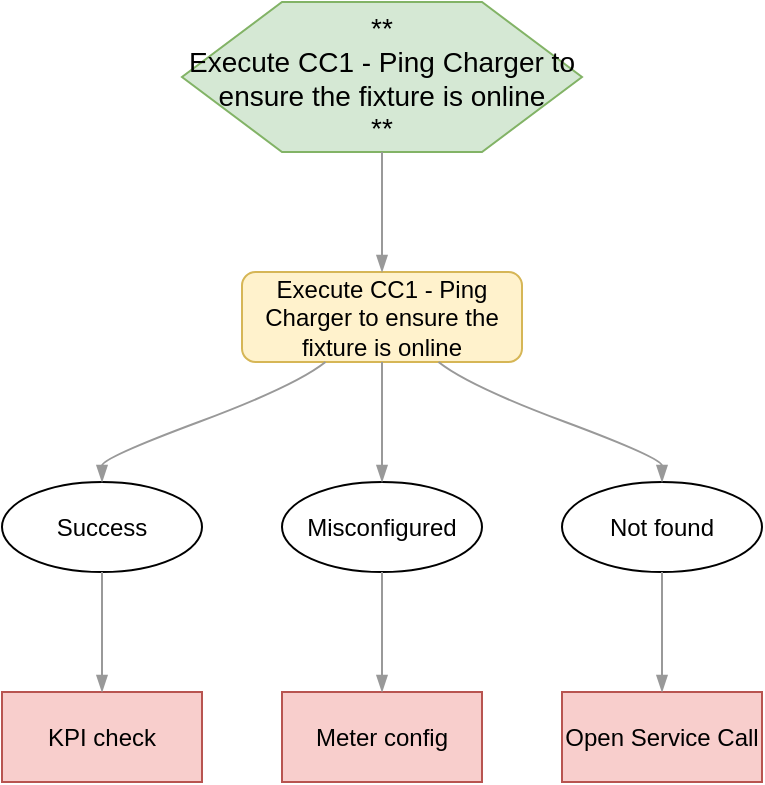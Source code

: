 <mxfile version="27.1.6" pages="3">
  <diagram id="7AZIaKFDA84dNrpr3-fF" name="Page-1">
    <mxGraphModel dx="1141" dy="601" grid="1" gridSize="10" guides="1" tooltips="1" connect="1" arrows="1" fold="1" page="1" pageScale="1" pageWidth="800" pageHeight="600" math="0" shadow="0">
      <root>
        <mxCell id="0" />
        <mxCell id="1" parent="0" />
        <UserObject label="%step%" step="**&lt;BR&gt;Execute CC1 - Ping Charger to ensure the fixture is online&lt;BR&gt;**" shapeType="titleText" width="200" link="" placeholders="1" id="-nKmYlQ1pOsZ49al3FZ2-303">
          <mxCell style="whiteSpace=wrap;shape=hexagon;fillColor=#d5e8d4;strokeColor=#82b366;perimeter=hexagonPerimeter;fontSize=14;html=1;" vertex="1" parent="1">
            <mxGeometry x="110" y="110" width="200" height="75" as="geometry" />
          </mxCell>
        </UserObject>
        <UserObject label="%step%" step="Execute CC1 - Ping Charger to ensure the fixture is online" shapeType="instruction" width="140" link="" placeholders="1" id="-nKmYlQ1pOsZ49al3FZ2-304">
          <mxCell style="whiteSpace=wrap;rounded=1;fillColor=#fff2cc;strokeColor=#d6b656;html=1;" vertex="1" parent="1">
            <mxGeometry x="140" y="245" width="140" height="45" as="geometry" />
          </mxCell>
        </UserObject>
        <UserObject label="%step%" step="Success" shapeType="option" width="100" link="" placeholders="1" id="-nKmYlQ1pOsZ49al3FZ2-305">
          <mxCell style="whiteSpace=wrap;shape=ellipse;fillColor=#ffffff;strokeColor=#000000;perimeter=ellipsePerimeter;html=1;" vertex="1" parent="1">
            <mxGeometry x="20" y="350" width="100" height="45" as="geometry" />
          </mxCell>
        </UserObject>
        <UserObject label="%step%" step="Misconfigured" shapeType="option" width="100" link="data:page/id,SWconfig" placeholders="1" id="-nKmYlQ1pOsZ49al3FZ2-306">
          <mxCell style="whiteSpace=wrap;shape=ellipse;fillColor=#ffffff;strokeColor=#000000;perimeter=ellipsePerimeter;html=1;" vertex="1" parent="1">
            <mxGeometry x="160" y="350" width="100" height="45" as="geometry" />
          </mxCell>
        </UserObject>
        <UserObject label="%step%" step="Not found" shapeType="option" width="100" link="data:page/id,Onsitecheck" placeholders="1" id="-nKmYlQ1pOsZ49al3FZ2-307">
          <mxCell style="whiteSpace=wrap;shape=ellipse;fillColor=#ffffff;strokeColor=#000000;perimeter=ellipsePerimeter;html=1;" vertex="1" parent="1">
            <mxGeometry x="300" y="350" width="100" height="45" as="geometry" />
          </mxCell>
        </UserObject>
        <UserObject label="%step%" step="KPI check" shapeType="action" width="100" link="" placeholders="1" id="-nKmYlQ1pOsZ49al3FZ2-308">
          <mxCell style="whiteSpace=wrap;rounded=0;fillColor=#f8cecc;strokeColor=#b85450;html=1;" vertex="1" parent="1">
            <mxGeometry x="20" y="455" width="100" height="45" as="geometry" />
          </mxCell>
        </UserObject>
        <UserObject label="%step%" step="Meter config" shapeType="action" width="100" link="" placeholders="1" id="-nKmYlQ1pOsZ49al3FZ2-309">
          <mxCell style="whiteSpace=wrap;rounded=0;fillColor=#f8cecc;strokeColor=#b85450;html=1;" vertex="1" parent="1">
            <mxGeometry x="160" y="455" width="100" height="45" as="geometry" />
          </mxCell>
        </UserObject>
        <UserObject label="%step%" step="Open Service Call" shapeType="action" width="100" link="" placeholders="1" id="-nKmYlQ1pOsZ49al3FZ2-310">
          <mxCell style="whiteSpace=wrap;rounded=0;fillColor=#f8cecc;strokeColor=#b85450;html=1;" vertex="1" parent="1">
            <mxGeometry x="300" y="455" width="100" height="45" as="geometry" />
          </mxCell>
        </UserObject>
        <mxCell id="-nKmYlQ1pOsZ49al3FZ2-311" value="" style="curved=1;endArrow=blockThin;startArrow=none;strokeColor=#999999;endFill=1;" edge="1" parent="1" source="-nKmYlQ1pOsZ49al3FZ2-303" target="-nKmYlQ1pOsZ49al3FZ2-304">
          <mxGeometry relative="1" as="geometry">
            <Array as="points">
              <mxPoint x="210" y="197" />
              <mxPoint x="210" y="233" />
            </Array>
          </mxGeometry>
        </mxCell>
        <mxCell id="-nKmYlQ1pOsZ49al3FZ2-312" value="" style="curved=1;endArrow=blockThin;startArrow=none;strokeColor=#999999;endFill=1;" edge="1" parent="1" source="-nKmYlQ1pOsZ49al3FZ2-304" target="-nKmYlQ1pOsZ49al3FZ2-305">
          <mxGeometry relative="1" as="geometry">
            <Array as="points">
              <mxPoint x="166.667" y="302" />
              <mxPoint x="70" y="338" />
            </Array>
          </mxGeometry>
        </mxCell>
        <mxCell id="-nKmYlQ1pOsZ49al3FZ2-313" value="" style="curved=1;endArrow=blockThin;startArrow=none;strokeColor=#999999;endFill=1;" edge="1" parent="1" source="-nKmYlQ1pOsZ49al3FZ2-304" target="-nKmYlQ1pOsZ49al3FZ2-306">
          <mxGeometry relative="1" as="geometry">
            <Array as="points">
              <mxPoint x="210" y="304" />
              <mxPoint x="210" y="338" />
            </Array>
          </mxGeometry>
        </mxCell>
        <mxCell id="-nKmYlQ1pOsZ49al3FZ2-314" value="" style="curved=1;endArrow=blockThin;startArrow=none;strokeColor=#999999;endFill=1;" edge="1" parent="1" source="-nKmYlQ1pOsZ49al3FZ2-304" target="-nKmYlQ1pOsZ49al3FZ2-307">
          <mxGeometry relative="1" as="geometry">
            <Array as="points">
              <mxPoint x="253.333" y="302" />
              <mxPoint x="350" y="338" />
            </Array>
          </mxGeometry>
        </mxCell>
        <mxCell id="-nKmYlQ1pOsZ49al3FZ2-315" value="" style="curved=1;endArrow=blockThin;startArrow=none;strokeColor=#999999;endFill=1;" edge="1" parent="1" source="-nKmYlQ1pOsZ49al3FZ2-305" target="-nKmYlQ1pOsZ49al3FZ2-308">
          <mxGeometry relative="1" as="geometry">
            <Array as="points">
              <mxPoint x="70" y="407" />
              <mxPoint x="70" y="443" />
            </Array>
          </mxGeometry>
        </mxCell>
        <mxCell id="-nKmYlQ1pOsZ49al3FZ2-316" value="" style="curved=1;endArrow=blockThin;startArrow=none;strokeColor=#999999;endFill=1;" edge="1" parent="1" source="-nKmYlQ1pOsZ49al3FZ2-306" target="-nKmYlQ1pOsZ49al3FZ2-309">
          <mxGeometry relative="1" as="geometry">
            <Array as="points">
              <mxPoint x="210" y="407" />
              <mxPoint x="210" y="443" />
            </Array>
          </mxGeometry>
        </mxCell>
        <mxCell id="-nKmYlQ1pOsZ49al3FZ2-317" value="" style="curved=1;endArrow=blockThin;startArrow=none;strokeColor=#999999;endFill=1;" edge="1" parent="1" source="-nKmYlQ1pOsZ49al3FZ2-307" target="-nKmYlQ1pOsZ49al3FZ2-310">
          <mxGeometry relative="1" as="geometry">
            <Array as="points">
              <mxPoint x="350" y="407" />
              <mxPoint x="350" y="443" />
            </Array>
          </mxGeometry>
        </mxCell>
      </root>
    </mxGraphModel>
  </diagram>
  <diagram id="SWconfig" name="SWconfig">
    <mxGraphModel dx="1426" dy="751" grid="1" gridSize="10" guides="1" tooltips="1" connect="1" arrows="1" fold="1" page="1" pageScale="1" pageWidth="800" pageHeight="600" math="0" shadow="0">
      <root>
        <object label="" id="0">
          <mxCell />
        </object>
        <mxCell id="1" parent="0" />
      </root>
    </mxGraphModel>
  </diagram>
  <diagram id="Onsitecheck" name="Onsitecheck">
    <mxGraphModel dx="1426" dy="743" grid="1" gridSize="10" guides="1" tooltips="1" connect="1" arrows="1" fold="1" page="1" pageScale="1" pageWidth="800" pageHeight="600" math="0" shadow="0">
      <root>
        <object label="" id="0">
          <mxCell />
        </object>
        <mxCell id="1" parent="0" />
        <mxCell id="Ayj4J7Idqe9e15TCJWjC-1" value="Onsitecheck" style="text;html=1;align=center;verticalAlign=middle;whiteSpace=wrap;rounded=0;" vertex="1" parent="1">
          <mxGeometry x="370" y="285" width="60" height="30" as="geometry" />
        </mxCell>
      </root>
    </mxGraphModel>
  </diagram>
</mxfile>
